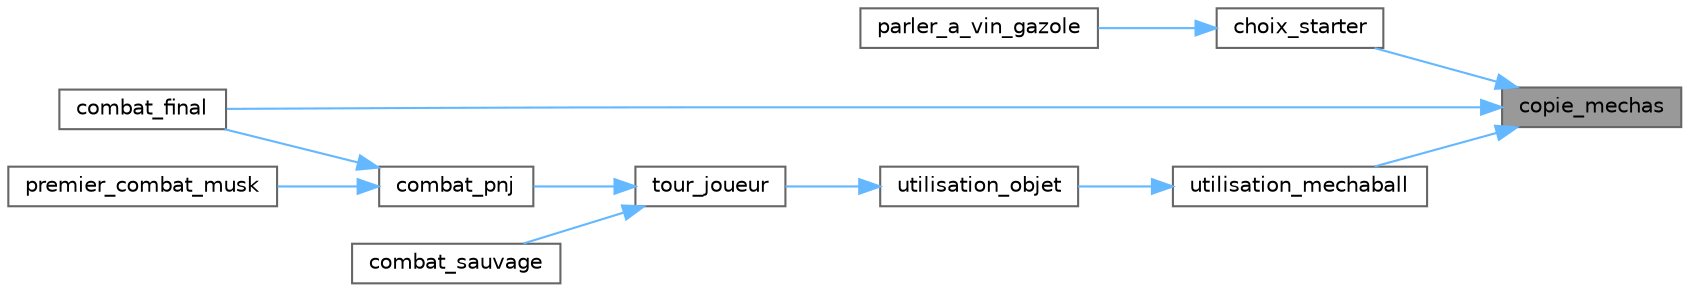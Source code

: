 digraph "copie_mechas"
{
 // LATEX_PDF_SIZE
  bgcolor="transparent";
  edge [fontname=Helvetica,fontsize=10,labelfontname=Helvetica,labelfontsize=10];
  node [fontname=Helvetica,fontsize=10,shape=box,height=0.2,width=0.4];
  rankdir="RL";
  Node1 [id="Node000001",label="copie_mechas",height=0.2,width=0.4,color="gray40", fillcolor="grey60", style="filled", fontcolor="black",tooltip="Copie intégralement les attributs d'un Mecha vers l'équipe du joueur."];
  Node1 -> Node2 [id="edge11_Node000001_Node000002",dir="back",color="steelblue1",style="solid",tooltip=" "];
  Node2 [id="Node000002",label="choix_starter",height=0.2,width=0.4,color="grey40", fillcolor="white", style="filled",URL="$pointDePassage_8c.html#a72d11e9c5addb8d80f32ac417e0e5566",tooltip="Permet au joueur de choisir son Mecha de départ parmi trois options disponibles."];
  Node2 -> Node3 [id="edge12_Node000002_Node000003",dir="back",color="steelblue1",style="solid",tooltip=" "];
  Node3 [id="Node000003",label="parler_a_vin_gazole",height=0.2,width=0.4,color="grey40", fillcolor="white", style="filled",URL="$pointDePassage_8c.html#a87430bbcb167664534cc9b6221b3c77d",tooltip="Gère l'interaction du joueur avec le PNJ \"Vin Gazole\", incluant dialogues, choix du starter et modifi..."];
  Node1 -> Node4 [id="edge13_Node000001_Node000004",dir="back",color="steelblue1",style="solid",tooltip=" "];
  Node4 [id="Node000004",label="combat_final",height=0.2,width=0.4,color="grey40", fillcolor="white", style="filled",URL="$pointDePassage_8c.html#ade398b595e60d698c8c259edf2f8252a",tooltip="Gère les interactions finales avec les PNJs \"Vin Gazole\" et \"Iron Musk\", incluant dialogues,..."];
  Node1 -> Node5 [id="edge14_Node000001_Node000005",dir="back",color="steelblue1",style="solid",tooltip=" "];
  Node5 [id="Node000005",label="utilisation_mechaball",height=0.2,width=0.4,color="grey40", fillcolor="white", style="filled",URL="$combat_8c.html#a53bf2250ba00b21dceed166fa59bd150",tooltip="Gère l'utilisation d'une \"mechaball\" pour capturer un Mecha adverse durant un combat."];
  Node5 -> Node6 [id="edge15_Node000005_Node000006",dir="back",color="steelblue1",style="solid",tooltip=" "];
  Node6 [id="Node000006",label="utilisation_objet",height=0.2,width=0.4,color="grey40", fillcolor="white", style="filled",URL="$combat_8c.html#ae82c6dcf76c1412964511d71b75c637e",tooltip="Affiche l'interface d'utilisation d'objets pendant un combat."];
  Node6 -> Node7 [id="edge16_Node000006_Node000007",dir="back",color="steelblue1",style="solid",tooltip=" "];
  Node7 [id="Node000007",label="tour_joueur",height=0.2,width=0.4,color="grey40", fillcolor="white", style="filled",URL="$combat_8c.html#a3c18ce2957ca72f56737d0082766ad63",tooltip="Gère le tour du joueur lors d'un combat contre un Mécha sauvage ou un PNJ."];
  Node7 -> Node8 [id="edge17_Node000007_Node000008",dir="back",color="steelblue1",style="solid",tooltip=" "];
  Node8 [id="Node000008",label="combat_pnj",height=0.2,width=0.4,color="grey40", fillcolor="white", style="filled",URL="$combat_8c.html#a03ca199547656caabf8e81d769b770e4",tooltip="Gère un combat complet entre le joueur et un PNJ."];
  Node8 -> Node4 [id="edge18_Node000008_Node000004",dir="back",color="steelblue1",style="solid",tooltip=" "];
  Node8 -> Node9 [id="edge19_Node000008_Node000009",dir="back",color="steelblue1",style="solid",tooltip=" "];
  Node9 [id="Node000009",label="premier_combat_musk",height=0.2,width=0.4,color="grey40", fillcolor="white", style="filled",URL="$pointDePassage_8c.html#a9ed15a581ba87d71ad2d85b8649075da",tooltip="Gère l'interaction du joueur avec les PNJs \"Vin Gazole 2\" et \"Iron Musk\", incluant dialogues,..."];
  Node7 -> Node10 [id="edge20_Node000007_Node000010",dir="back",color="steelblue1",style="solid",tooltip=" "];
  Node10 [id="Node000010",label="combat_sauvage",height=0.2,width=0.4,color="grey40", fillcolor="white", style="filled",URL="$combat_8c.html#ae03e9f733803425a6c1dcb7b81c8234e",tooltip="Gère un combat entre le joueur et un Mécha sauvage."];
}
